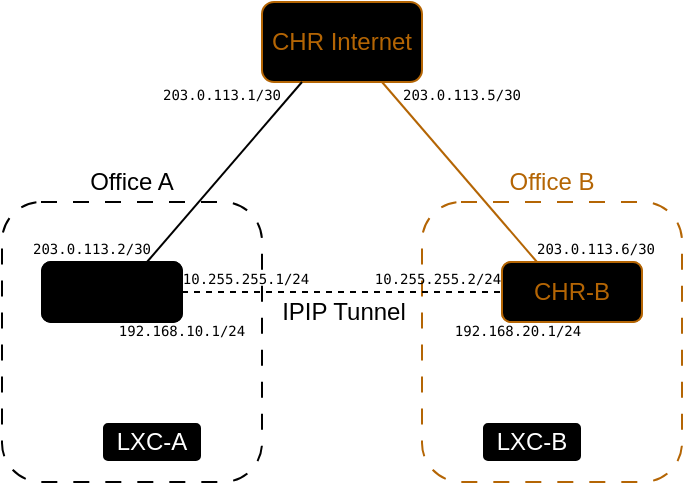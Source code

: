 <mxfile version="28.1.0">
  <diagram name="Page-1" id="XFUrZwZGvd99JWziBd34">
    <mxGraphModel dx="632" dy="403" grid="1" gridSize="10" guides="0" tooltips="1" connect="1" arrows="1" fold="1" page="1" pageScale="1" pageWidth="850" pageHeight="1100" math="0" shadow="0">
      <root>
        <mxCell id="0" />
        <mxCell id="1" parent="0" />
        <mxCell id="LB5dJMt6oOY0LlYt9chd-16" value="" style="rounded=1;whiteSpace=wrap;html=1;fillColor=none;strokeColor=light-dark(#B46504,#FF4149);dashed=1;dashPattern=8 8;" parent="1" vertex="1">
          <mxGeometry x="400" y="280" width="130" height="140" as="geometry" />
        </mxCell>
        <mxCell id="LB5dJMt6oOY0LlYt9chd-14" value="" style="rounded=1;whiteSpace=wrap;html=1;fillColor=none;strokeColor=light-dark(#000000,#FF643A);dashed=1;perimeterSpacing=0;strokeWidth=1;dashPattern=8 8;" parent="1" vertex="1">
          <mxGeometry x="190" y="280" width="130" height="140" as="geometry" />
        </mxCell>
        <mxCell id="LB5dJMt6oOY0LlYt9chd-1" value="&lt;span style=&quot;color: light-dark(rgb(180, 101, 4), rgb(255, 31, 87));&quot;&gt;CHR Internet&lt;/span&gt;" style="rounded=1;whiteSpace=wrap;html=1;strokeColor=light-dark(#B46504,#FF1F57);fillColor=light-dark(#000000,#1A1A1A);" parent="1" vertex="1">
          <mxGeometry x="320" y="180" width="80" height="40" as="geometry" />
        </mxCell>
        <mxCell id="LB5dJMt6oOY0LlYt9chd-2" value="&lt;span style=&quot;color: light-dark(rgb(0, 0, 0), rgb(255, 100, 58));&quot;&gt;CHR-A&lt;/span&gt;" style="rounded=1;whiteSpace=wrap;html=1;strokeColor=light-dark(#000000,#FF643A);" parent="1" vertex="1">
          <mxGeometry x="210" y="310" width="70" height="30" as="geometry" />
        </mxCell>
        <mxCell id="LB5dJMt6oOY0LlYt9chd-3" value="&lt;span style=&quot;color: light-dark(rgb(180, 101, 4), rgb(255, 65, 73));&quot;&gt;CHR-B&lt;/span&gt;" style="rounded=1;whiteSpace=wrap;html=1;strokeColor=light-dark(#B46504,#FF4149);" parent="1" vertex="1">
          <mxGeometry x="440" y="310" width="70" height="30" as="geometry" />
        </mxCell>
        <mxCell id="LB5dJMt6oOY0LlYt9chd-4" value="" style="endArrow=none;html=1;rounded=0;exitX=0.75;exitY=0;exitDx=0;exitDy=0;entryX=0.25;entryY=1;entryDx=0;entryDy=0;strokeColor=light-dark(#000000,#FF643A);" parent="1" source="LB5dJMt6oOY0LlYt9chd-2" target="LB5dJMt6oOY0LlYt9chd-1" edge="1">
          <mxGeometry width="50" height="50" relative="1" as="geometry">
            <mxPoint x="340" y="320" as="sourcePoint" />
            <mxPoint x="390" y="270" as="targetPoint" />
          </mxGeometry>
        </mxCell>
        <mxCell id="LB5dJMt6oOY0LlYt9chd-5" value="" style="endArrow=none;html=1;rounded=0;entryX=0.75;entryY=1;entryDx=0;entryDy=0;exitX=0.25;exitY=0;exitDx=0;exitDy=0;strokeColor=light-dark(#B46504,#FF4149);" parent="1" source="LB5dJMt6oOY0LlYt9chd-3" target="LB5dJMt6oOY0LlYt9chd-1" edge="1">
          <mxGeometry width="50" height="50" relative="1" as="geometry">
            <mxPoint x="350" y="280" as="sourcePoint" />
            <mxPoint x="400" y="230" as="targetPoint" />
          </mxGeometry>
        </mxCell>
        <mxCell id="LB5dJMt6oOY0LlYt9chd-6" value="&lt;span style=&quot;color: light-dark(rgb(255, 255, 255), rgb(255, 134, 44));&quot;&gt;LXC-B&lt;/span&gt;" style="rounded=1;whiteSpace=wrap;html=1;strokeColor=light-dark(#FFFFFF,#FF862C);fillColor=light-dark(#000000,#1A1A1A);" parent="1" vertex="1">
          <mxGeometry x="430" y="390" width="50" height="20" as="geometry" />
        </mxCell>
        <mxCell id="LB5dJMt6oOY0LlYt9chd-7" value="" style="endArrow=none;html=1;rounded=0;entryX=0.5;entryY=1;entryDx=0;entryDy=0;exitX=0.5;exitY=0;exitDx=0;exitDy=0;strokeColor=light-dark(#FFFFFF,#FF862C);" parent="1" source="LB5dJMt6oOY0LlYt9chd-6" edge="1">
          <mxGeometry width="50" height="50" relative="1" as="geometry">
            <mxPoint x="540" y="340" as="sourcePoint" />
            <mxPoint x="485" y="340" as="targetPoint" />
          </mxGeometry>
        </mxCell>
        <mxCell id="LB5dJMt6oOY0LlYt9chd-8" value="&lt;pre&gt;&lt;font style=&quot;font-size: 7px;&quot;&gt;203.0.113.1/30&lt;/font&gt;&lt;/pre&gt;" style="text;html=1;align=center;verticalAlign=middle;whiteSpace=wrap;rounded=0;" parent="1" vertex="1">
          <mxGeometry x="270" y="220" width="60" height="10" as="geometry" />
        </mxCell>
        <mxCell id="LB5dJMt6oOY0LlYt9chd-9" value="&lt;pre&gt;&lt;font style=&quot;font-size: 7px;&quot;&gt;203.0.113.5/30&lt;/font&gt;&lt;/pre&gt;" style="text;html=1;align=center;verticalAlign=middle;whiteSpace=wrap;rounded=0;" parent="1" vertex="1">
          <mxGeometry x="390" y="220" width="60" height="10" as="geometry" />
        </mxCell>
        <mxCell id="LB5dJMt6oOY0LlYt9chd-10" value="&lt;pre&gt;&lt;font style=&quot;font-size: 7px;&quot;&gt;203.0.113.2/30&lt;/font&gt;&lt;/pre&gt;" style="text;html=1;align=center;verticalAlign=middle;whiteSpace=wrap;rounded=0;" parent="1" vertex="1">
          <mxGeometry x="205" y="297" width="60" height="10" as="geometry" />
        </mxCell>
        <mxCell id="LB5dJMt6oOY0LlYt9chd-11" value="&lt;pre&gt;&lt;font style=&quot;font-size: 7px;&quot;&gt;203.0.113.6/30&lt;/font&gt;&lt;/pre&gt;" style="text;html=1;align=center;verticalAlign=middle;whiteSpace=wrap;rounded=0;" parent="1" vertex="1">
          <mxGeometry x="457" y="297" width="60" height="10" as="geometry" />
        </mxCell>
        <mxCell id="LB5dJMt6oOY0LlYt9chd-12" value="&lt;span style=&quot;color: light-dark(rgb(255, 255, 255), rgb(255, 199, 31));&quot;&gt;LXC-A&lt;/span&gt;" style="rounded=1;whiteSpace=wrap;html=1;strokeColor=light-dark(#FFFFFF,#FFC71F);fillColor=light-dark(#000000,#1A1A1A);" parent="1" vertex="1">
          <mxGeometry x="240" y="390" width="50" height="20" as="geometry" />
        </mxCell>
        <mxCell id="LB5dJMt6oOY0LlYt9chd-13" value="" style="endArrow=none;html=1;rounded=0;entryX=0.5;entryY=1;entryDx=0;entryDy=0;exitX=0.5;exitY=0;exitDx=0;exitDy=0;strokeColor=light-dark(#FFFFFF,#FFC71F);" parent="1" source="LB5dJMt6oOY0LlYt9chd-12" target="LB5dJMt6oOY0LlYt9chd-24" edge="1">
          <mxGeometry width="50" height="50" relative="1" as="geometry">
            <mxPoint x="300" y="370" as="sourcePoint" />
            <mxPoint x="265" y="340" as="targetPoint" />
          </mxGeometry>
        </mxCell>
        <mxCell id="LB5dJMt6oOY0LlYt9chd-15" value="&lt;span style=&quot;color: light-dark(rgb(0, 0, 0), rgb(255, 100, 58));&quot;&gt;Office A&lt;/span&gt;" style="text;html=1;align=center;verticalAlign=middle;whiteSpace=wrap;rounded=0;" parent="1" vertex="1">
          <mxGeometry x="230" y="260" width="50" height="20" as="geometry" />
        </mxCell>
        <mxCell id="LB5dJMt6oOY0LlYt9chd-17" value="&lt;span style=&quot;color: light-dark(rgb(180, 101, 4), rgb(255, 65, 73));&quot;&gt;Office B&lt;/span&gt;" style="text;html=1;align=center;verticalAlign=middle;whiteSpace=wrap;rounded=0;" parent="1" vertex="1">
          <mxGeometry x="440" y="260" width="50" height="20" as="geometry" />
        </mxCell>
        <mxCell id="LB5dJMt6oOY0LlYt9chd-19" value="" style="endArrow=none;dashed=1;html=1;rounded=0;exitX=1;exitY=0.5;exitDx=0;exitDy=0;entryX=0;entryY=0.5;entryDx=0;entryDy=0;strokeColor=default;strokeWidth=1;" parent="1" source="LB5dJMt6oOY0LlYt9chd-2" target="LB5dJMt6oOY0LlYt9chd-3" edge="1">
          <mxGeometry width="50" height="50" relative="1" as="geometry">
            <mxPoint x="370" y="340" as="sourcePoint" />
            <mxPoint x="420" y="290" as="targetPoint" />
          </mxGeometry>
        </mxCell>
        <mxCell id="LB5dJMt6oOY0LlYt9chd-20" value="&lt;pre&gt;&lt;font style=&quot;font-size: 7px;&quot;&gt;10.255.255.1/24&lt;/font&gt;&lt;/pre&gt;" style="text;html=1;align=center;verticalAlign=middle;whiteSpace=wrap;rounded=0;perimeterSpacing=2;" parent="1" vertex="1">
          <mxGeometry x="282" y="312" width="60" height="10" as="geometry" />
        </mxCell>
        <mxCell id="LB5dJMt6oOY0LlYt9chd-21" value="&lt;pre&gt;&lt;font style=&quot;font-size: 7px;&quot;&gt;10.255.255.2/24&lt;/font&gt;&lt;/pre&gt;" style="text;html=1;align=center;verticalAlign=middle;whiteSpace=wrap;rounded=0;perimeterSpacing=2;" parent="1" vertex="1">
          <mxGeometry x="378" y="312" width="60" height="10" as="geometry" />
        </mxCell>
        <mxCell id="LB5dJMt6oOY0LlYt9chd-22" value="" style="endArrow=none;dashed=1;html=1;rounded=0;exitX=1;exitY=0.5;exitDx=0;exitDy=0;entryX=0;entryY=0.5;entryDx=0;entryDy=0;strokeColor=default;strokeWidth=1;" parent="1" source="LB5dJMt6oOY0LlYt9chd-24" target="LB5dJMt6oOY0LlYt9chd-23" edge="1">
          <mxGeometry width="50" height="50" relative="1" as="geometry">
            <mxPoint x="370" y="340" as="sourcePoint" />
            <mxPoint x="420" y="290" as="targetPoint" />
          </mxGeometry>
        </mxCell>
        <mxCell id="LB5dJMt6oOY0LlYt9chd-23" value="&lt;span style=&quot;color: light-dark(rgb(180, 101, 4), rgb(255, 65, 73));&quot;&gt;CHR-B&lt;/span&gt;" style="rounded=1;whiteSpace=wrap;html=1;strokeColor=light-dark(#B46504,#FF4149);fillColor=light-dark(#000000,#1A1A1A);" parent="1" vertex="1">
          <mxGeometry x="440" y="310" width="70" height="30" as="geometry" />
        </mxCell>
        <mxCell id="LB5dJMt6oOY0LlYt9chd-24" value="&lt;span style=&quot;color: light-dark(rgb(0, 0, 0), rgb(255, 100, 58));&quot;&gt;CHR-A&lt;/span&gt;" style="rounded=1;whiteSpace=wrap;html=1;strokeColor=light-dark(#000000,#FF643A);fillColor=light-dark(#000000,#1A1A1A);" parent="1" vertex="1">
          <mxGeometry x="210" y="310" width="70" height="30" as="geometry" />
        </mxCell>
        <mxCell id="LB5dJMt6oOY0LlYt9chd-25" value="IPIP Tunnel" style="text;html=1;align=center;verticalAlign=middle;whiteSpace=wrap;rounded=0;" parent="1" vertex="1">
          <mxGeometry x="326" y="330" width="70" height="10" as="geometry" />
        </mxCell>
        <mxCell id="LB5dJMt6oOY0LlYt9chd-27" value="&lt;pre&gt;&lt;font style=&quot;font-size: 7px;&quot;&gt;192.168.10.1/24&lt;/font&gt;&lt;/pre&gt;" style="text;html=1;align=center;verticalAlign=middle;whiteSpace=wrap;rounded=0;perimeterSpacing=2;" parent="1" vertex="1">
          <mxGeometry x="250" y="338" width="60" height="10" as="geometry" />
        </mxCell>
        <mxCell id="LB5dJMt6oOY0LlYt9chd-28" value="&lt;pre&gt;&lt;font style=&quot;font-size: 7px;&quot;&gt;192.168.20.1/24&lt;/font&gt;&lt;/pre&gt;" style="text;html=1;align=center;verticalAlign=middle;whiteSpace=wrap;rounded=0;perimeterSpacing=2;" parent="1" vertex="1">
          <mxGeometry x="418" y="338" width="60" height="10" as="geometry" />
        </mxCell>
      </root>
    </mxGraphModel>
  </diagram>
</mxfile>
